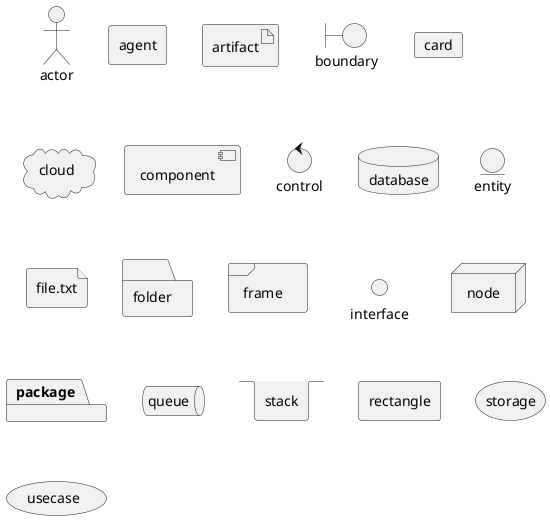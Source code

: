 @startuml

actor actor
agent agent
artifact artifact
boundary boundary
card card
cloud cloud
component component
control control
database database
entity entity
file file.txt
folder folder
frame frame
interface  interface
node node
package package
queue queue
stack stack
rectangle rectangle
storage storage
usecase usecase

@enduml